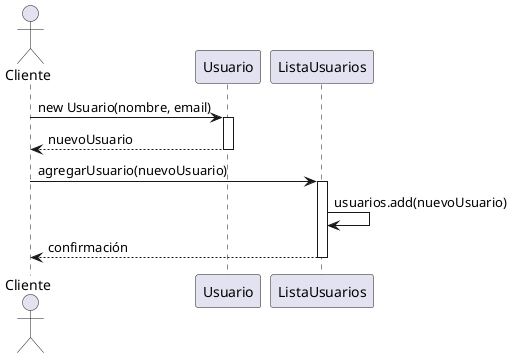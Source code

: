 plantuml
@startuml Crear Usuario y Agregar a Lista Simple

actor Cliente
participant "Usuario" as user
participant "ListaUsuarios" as list

Cliente -> user ++: new Usuario(nombre, email)
user --> Cliente --: nuevoUsuario

Cliente -> list ++: agregarUsuario(nuevoUsuario)
list -> list: usuarios.add(nuevoUsuario)
list --> Cliente --: confirmación

@enduml
